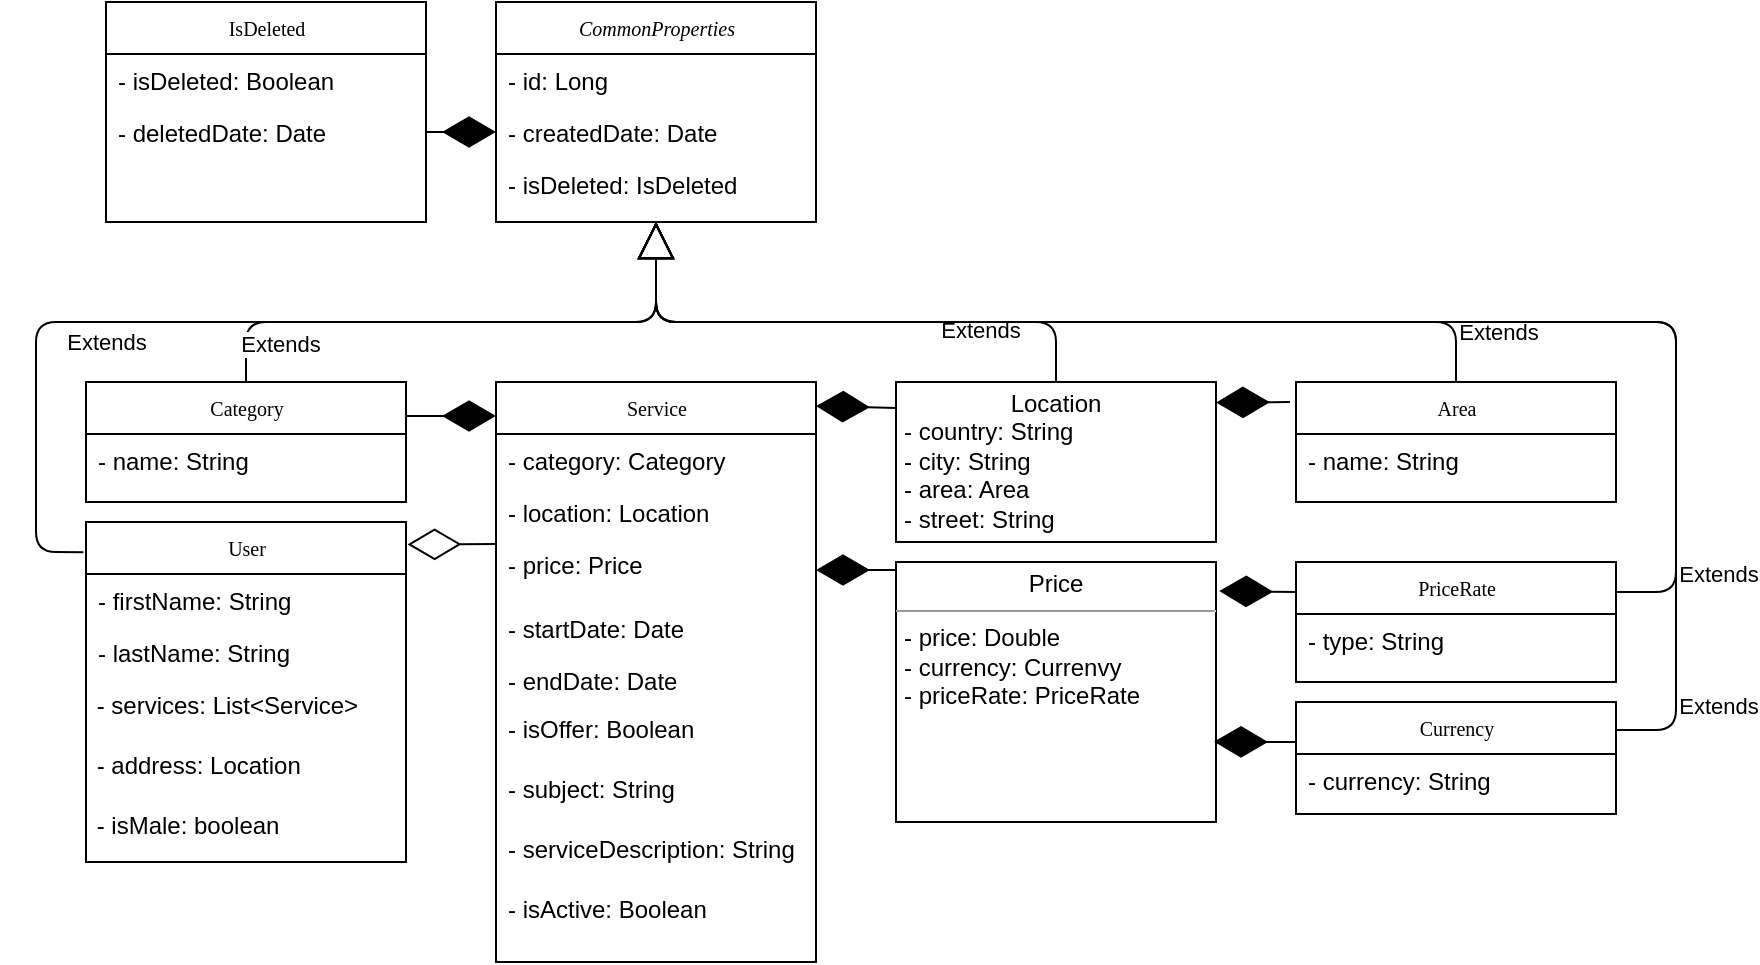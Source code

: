 <mxfile version="12.8.1" type="github">
  <diagram name="Page-1" id="c4acf3e9-155e-7222-9cf6-157b1a14988f">
    <mxGraphModel dx="1915" dy="1590" grid="1" gridSize="10" guides="1" tooltips="1" connect="1" arrows="1" fold="1" page="1" pageScale="1" pageWidth="850" pageHeight="1100" background="#ffffff" math="0" shadow="0">
      <root>
        <mxCell id="0" />
        <mxCell id="1" parent="0" />
        <mxCell id="17acba5748e5396b-20" value="Category" style="swimlane;html=1;fontStyle=0;childLayout=stackLayout;horizontal=1;startSize=26;fillColor=none;horizontalStack=0;resizeParent=1;resizeLast=0;collapsible=1;marginBottom=0;swimlaneFillColor=#ffffff;rounded=0;shadow=0;comic=0;labelBackgroundColor=none;strokeWidth=1;fontFamily=Verdana;fontSize=10;align=center;" parent="1" vertex="1">
          <mxGeometry x="-425" y="-550" width="160" height="60" as="geometry" />
        </mxCell>
        <mxCell id="DxIsQP9263FxMT1ZJkQR-26" value="- name: String" style="text;html=1;strokeColor=none;fillColor=none;align=left;verticalAlign=top;spacingLeft=4;spacingRight=4;whiteSpace=wrap;overflow=hidden;rotatable=0;points=[[0,0.5],[1,0.5]];portConstraint=eastwest;" parent="17acba5748e5396b-20" vertex="1">
          <mxGeometry y="26" width="160" height="30" as="geometry" />
        </mxCell>
        <mxCell id="17acba5748e5396b-30" value="Service" style="swimlane;html=1;fontStyle=0;childLayout=stackLayout;horizontal=1;startSize=26;fillColor=none;horizontalStack=0;resizeParent=1;resizeLast=0;collapsible=1;marginBottom=0;swimlaneFillColor=#ffffff;rounded=0;shadow=0;comic=0;labelBackgroundColor=none;strokeWidth=1;fontFamily=Verdana;fontSize=10;align=center;" parent="1" vertex="1">
          <mxGeometry x="-220" y="-550" width="160" height="290" as="geometry" />
        </mxCell>
        <mxCell id="17acba5748e5396b-31" value="- category: Category" style="text;html=1;strokeColor=none;fillColor=none;align=left;verticalAlign=top;spacingLeft=4;spacingRight=4;whiteSpace=wrap;overflow=hidden;rotatable=0;points=[[0,0.5],[1,0.5]];portConstraint=eastwest;" parent="17acba5748e5396b-30" vertex="1">
          <mxGeometry y="26" width="160" height="26" as="geometry" />
        </mxCell>
        <mxCell id="17acba5748e5396b-32" value="- location: Location" style="text;html=1;strokeColor=none;fillColor=none;align=left;verticalAlign=top;spacingLeft=4;spacingRight=4;whiteSpace=wrap;overflow=hidden;rotatable=0;points=[[0,0.5],[1,0.5]];portConstraint=eastwest;" parent="17acba5748e5396b-30" vertex="1">
          <mxGeometry y="52" width="160" height="26" as="geometry" />
        </mxCell>
        <mxCell id="17acba5748e5396b-33" value="- price: Price" style="text;html=1;strokeColor=none;fillColor=none;align=left;verticalAlign=top;spacingLeft=4;spacingRight=4;whiteSpace=wrap;overflow=hidden;rotatable=0;points=[[0,0.5],[1,0.5]];portConstraint=eastwest;" parent="17acba5748e5396b-30" vertex="1">
          <mxGeometry y="78" width="160" height="32" as="geometry" />
        </mxCell>
        <mxCell id="zWuEhCJksEVTQqrsZCxa-1" value="- startDate: Date" style="text;html=1;strokeColor=none;fillColor=none;align=left;verticalAlign=top;spacingLeft=4;spacingRight=4;whiteSpace=wrap;overflow=hidden;rotatable=0;points=[[0,0.5],[1,0.5]];portConstraint=eastwest;" parent="17acba5748e5396b-30" vertex="1">
          <mxGeometry y="110" width="160" height="26" as="geometry" />
        </mxCell>
        <mxCell id="zWuEhCJksEVTQqrsZCxa-2" value="- endDate: Date" style="text;html=1;strokeColor=none;fillColor=none;align=left;verticalAlign=top;spacingLeft=4;spacingRight=4;whiteSpace=wrap;overflow=hidden;rotatable=0;points=[[0,0.5],[1,0.5]];portConstraint=eastwest;" parent="17acba5748e5396b-30" vertex="1">
          <mxGeometry y="136" width="160" height="24" as="geometry" />
        </mxCell>
        <mxCell id="zWuEhCJksEVTQqrsZCxa-3" value="- isOffer: Boolean" style="text;html=1;strokeColor=none;fillColor=none;align=left;verticalAlign=top;spacingLeft=4;spacingRight=4;whiteSpace=wrap;overflow=hidden;rotatable=0;points=[[0,0.5],[1,0.5]];portConstraint=eastwest;" parent="17acba5748e5396b-30" vertex="1">
          <mxGeometry y="160" width="160" height="30" as="geometry" />
        </mxCell>
        <mxCell id="zWuEhCJksEVTQqrsZCxa-5" value="- subject: String" style="text;html=1;strokeColor=none;fillColor=none;align=left;verticalAlign=top;spacingLeft=4;spacingRight=4;whiteSpace=wrap;overflow=hidden;rotatable=0;points=[[0,0.5],[1,0.5]];portConstraint=eastwest;" parent="17acba5748e5396b-30" vertex="1">
          <mxGeometry y="190" width="160" height="30" as="geometry" />
        </mxCell>
        <mxCell id="zWuEhCJksEVTQqrsZCxa-6" value="- serviceDescription: String" style="text;html=1;strokeColor=none;fillColor=none;align=left;verticalAlign=top;spacingLeft=4;spacingRight=4;whiteSpace=wrap;overflow=hidden;rotatable=0;points=[[0,0.5],[1,0.5]];portConstraint=eastwest;" parent="17acba5748e5396b-30" vertex="1">
          <mxGeometry y="220" width="160" height="30" as="geometry" />
        </mxCell>
        <mxCell id="zWuEhCJksEVTQqrsZCxa-8" value="- isActive: Boolean" style="text;html=1;strokeColor=none;fillColor=none;align=left;verticalAlign=top;spacingLeft=4;spacingRight=4;whiteSpace=wrap;overflow=hidden;rotatable=0;points=[[0,0.5],[1,0.5]];portConstraint=eastwest;" parent="17acba5748e5396b-30" vertex="1">
          <mxGeometry y="250" width="160" height="30" as="geometry" />
        </mxCell>
        <mxCell id="5d2195bd80daf111-10" value="&lt;p style=&quot;margin: 0px ; margin-top: 4px ; text-align: center&quot;&gt;Location&lt;/p&gt;&lt;p style=&quot;margin: 0px ; margin-left: 4px&quot;&gt;- country: String&lt;/p&gt;&lt;p style=&quot;margin: 0px ; margin-left: 4px&quot;&gt;- city: String&lt;/p&gt;&lt;p style=&quot;margin: 0px ; margin-left: 4px&quot;&gt;- area: Area&lt;/p&gt;&lt;p style=&quot;margin: 0px ; margin-left: 4px&quot;&gt;- street: String&lt;/p&gt;" style="verticalAlign=top;align=left;overflow=fill;fontSize=12;fontFamily=Helvetica;html=1;rounded=0;shadow=0;comic=0;labelBackgroundColor=none;strokeWidth=1" parent="1" vertex="1">
          <mxGeometry x="-20" y="-550" width="160" height="80" as="geometry" />
        </mxCell>
        <mxCell id="5d2195bd80daf111-15" value="&lt;p style=&quot;margin: 0px ; margin-top: 4px ; text-align: center&quot;&gt;Price&lt;/p&gt;&lt;hr size=&quot;1&quot;&gt;&lt;p style=&quot;margin: 0px ; margin-left: 4px&quot;&gt;- price: Double&lt;/p&gt;&lt;p style=&quot;margin: 0px ; margin-left: 4px&quot;&gt;- currency: Currenvy&lt;/p&gt;&lt;p style=&quot;margin: 0px ; margin-left: 4px&quot;&gt;- priceRate: PriceRate&lt;/p&gt;" style="verticalAlign=top;align=left;overflow=fill;fontSize=12;fontFamily=Helvetica;html=1;rounded=0;shadow=0;comic=0;labelBackgroundColor=none;strokeWidth=1" parent="1" vertex="1">
          <mxGeometry x="-20" y="-460" width="160" height="130" as="geometry" />
        </mxCell>
        <mxCell id="DxIsQP9263FxMT1ZJkQR-27" value="IsDeleted" style="swimlane;html=1;fontStyle=0;childLayout=stackLayout;horizontal=1;startSize=26;fillColor=none;horizontalStack=0;resizeParent=1;resizeLast=0;collapsible=1;marginBottom=0;swimlaneFillColor=#ffffff;rounded=0;shadow=0;comic=0;labelBackgroundColor=none;strokeWidth=1;fontFamily=Verdana;fontSize=10;align=center;" parent="1" vertex="1">
          <mxGeometry x="-415" y="-740" width="160" height="110" as="geometry" />
        </mxCell>
        <mxCell id="DxIsQP9263FxMT1ZJkQR-28" value="- isDeleted: Boolean" style="text;html=1;strokeColor=none;fillColor=none;align=left;verticalAlign=top;spacingLeft=4;spacingRight=4;whiteSpace=wrap;overflow=hidden;rotatable=0;points=[[0,0.5],[1,0.5]];portConstraint=eastwest;" parent="DxIsQP9263FxMT1ZJkQR-27" vertex="1">
          <mxGeometry y="26" width="160" height="26" as="geometry" />
        </mxCell>
        <mxCell id="DxIsQP9263FxMT1ZJkQR-29" value="- deletedDate: Date" style="text;html=1;strokeColor=none;fillColor=none;align=left;verticalAlign=top;spacingLeft=4;spacingRight=4;whiteSpace=wrap;overflow=hidden;rotatable=0;points=[[0,0.5],[1,0.5]];portConstraint=eastwest;" parent="DxIsQP9263FxMT1ZJkQR-27" vertex="1">
          <mxGeometry y="52" width="160" height="26" as="geometry" />
        </mxCell>
        <mxCell id="ztwFjhEFwHQVpPUq619F-6" value="PriceRate" style="swimlane;html=1;fontStyle=0;childLayout=stackLayout;horizontal=1;startSize=26;fillColor=none;horizontalStack=0;resizeParent=1;resizeLast=0;collapsible=1;marginBottom=0;swimlaneFillColor=#ffffff;rounded=0;shadow=0;comic=0;labelBackgroundColor=none;strokeWidth=1;fontFamily=Verdana;fontSize=10;align=center;" parent="1" vertex="1">
          <mxGeometry x="180" y="-460" width="160" height="60" as="geometry" />
        </mxCell>
        <mxCell id="ztwFjhEFwHQVpPUq619F-8" value="- type: String" style="text;html=1;strokeColor=none;fillColor=none;align=left;verticalAlign=top;spacingLeft=4;spacingRight=4;whiteSpace=wrap;overflow=hidden;rotatable=0;points=[[0,0.5],[1,0.5]];portConstraint=eastwest;" parent="ztwFjhEFwHQVpPUq619F-6" vertex="1">
          <mxGeometry y="26" width="160" height="34" as="geometry" />
        </mxCell>
        <mxCell id="ztwFjhEFwHQVpPUq619F-17" value="" style="endArrow=diamondThin;endFill=1;endSize=24;html=1;exitX=0;exitY=0.25;exitDx=0;exitDy=0;entryX=1.01;entryY=0.112;entryDx=0;entryDy=0;entryPerimeter=0;" parent="1" source="ztwFjhEFwHQVpPUq619F-6" target="5d2195bd80daf111-15" edge="1">
          <mxGeometry width="160" relative="1" as="geometry">
            <mxPoint x="-440" y="200" as="sourcePoint" />
            <mxPoint x="120" y="-535" as="targetPoint" />
            <Array as="points" />
          </mxGeometry>
        </mxCell>
        <mxCell id="ztwFjhEFwHQVpPUq619F-34" value="&lt;i&gt;CommonProperties&lt;/i&gt;" style="swimlane;html=1;fontStyle=0;childLayout=stackLayout;horizontal=1;startSize=26;fillColor=none;horizontalStack=0;resizeParent=1;resizeLast=0;collapsible=1;marginBottom=0;swimlaneFillColor=#ffffff;rounded=0;shadow=0;comic=0;labelBackgroundColor=none;strokeWidth=1;fontFamily=Verdana;fontSize=10;align=center;" parent="1" vertex="1">
          <mxGeometry x="-220" y="-740" width="160" height="110" as="geometry" />
        </mxCell>
        <mxCell id="ztwFjhEFwHQVpPUq619F-35" value="- id: Long" style="text;html=1;strokeColor=none;fillColor=none;align=left;verticalAlign=top;spacingLeft=4;spacingRight=4;whiteSpace=wrap;overflow=hidden;rotatable=0;points=[[0,0.5],[1,0.5]];portConstraint=eastwest;" parent="ztwFjhEFwHQVpPUq619F-34" vertex="1">
          <mxGeometry y="26" width="160" height="26" as="geometry" />
        </mxCell>
        <mxCell id="ztwFjhEFwHQVpPUq619F-36" value="- createdDate: Date" style="text;html=1;strokeColor=none;fillColor=none;align=left;verticalAlign=top;spacingLeft=4;spacingRight=4;whiteSpace=wrap;overflow=hidden;rotatable=0;points=[[0,0.5],[1,0.5]];portConstraint=eastwest;" parent="ztwFjhEFwHQVpPUq619F-34" vertex="1">
          <mxGeometry y="52" width="160" height="26" as="geometry" />
        </mxCell>
        <mxCell id="ztwFjhEFwHQVpPUq619F-38" value="- isDeleted: IsDeleted" style="text;html=1;strokeColor=none;fillColor=none;align=left;verticalAlign=top;spacingLeft=4;spacingRight=4;whiteSpace=wrap;overflow=hidden;rotatable=0;points=[[0,0.5],[1,0.5]];portConstraint=eastwest;" parent="ztwFjhEFwHQVpPUq619F-34" vertex="1">
          <mxGeometry y="78" width="160" height="26" as="geometry" />
        </mxCell>
        <mxCell id="ztwFjhEFwHQVpPUq619F-37" value="" style="endArrow=diamondThin;endFill=1;endSize=24;html=1;exitX=1;exitY=0.5;exitDx=0;exitDy=0;entryX=0;entryY=0.5;entryDx=0;entryDy=0;" parent="1" source="DxIsQP9263FxMT1ZJkQR-29" target="ztwFjhEFwHQVpPUq619F-36" edge="1">
          <mxGeometry width="160" relative="1" as="geometry">
            <mxPoint x="-560" y="207" as="sourcePoint" />
            <mxPoint x="-343.56" y="281.812" as="targetPoint" />
          </mxGeometry>
        </mxCell>
        <mxCell id="ztwFjhEFwHQVpPUq619F-42" value="Extends" style="endArrow=block;endSize=16;endFill=0;html=1;entryX=0.5;entryY=1;entryDx=0;entryDy=0;exitX=0.5;exitY=0;exitDx=0;exitDy=0;" parent="1" target="ztwFjhEFwHQVpPUq619F-34" edge="1" source="5d2195bd80daf111-10">
          <mxGeometry x="-0.516" y="5" width="160" relative="1" as="geometry">
            <mxPoint x="-345" y="40" as="sourcePoint" />
            <mxPoint x="-320" y="170" as="targetPoint" />
            <Array as="points">
              <mxPoint x="60" y="-580" />
              <mxPoint x="-140" y="-580" />
            </Array>
            <mxPoint y="-1" as="offset" />
          </mxGeometry>
        </mxCell>
        <mxCell id="ztwFjhEFwHQVpPUq619F-43" value="Extends" style="endArrow=block;endSize=16;endFill=0;html=1;exitX=0.5;exitY=0;exitDx=0;exitDy=0;" parent="1" source="17acba5748e5396b-20" edge="1">
          <mxGeometry x="-0.673" y="-11" width="160" relative="1" as="geometry">
            <mxPoint y="459" as="sourcePoint" />
            <mxPoint x="-140" y="-630" as="targetPoint" />
            <Array as="points">
              <mxPoint x="-345" y="-580" />
              <mxPoint x="-140" y="-580" />
            </Array>
            <mxPoint as="offset" />
          </mxGeometry>
        </mxCell>
        <mxCell id="ztwFjhEFwHQVpPUq619F-45" value="Extends" style="endArrow=block;endSize=16;endFill=0;html=1;exitX=1;exitY=0.25;exitDx=0;exitDy=0;" parent="1" source="ztwFjhEFwHQVpPUq619F-6" edge="1">
          <mxGeometry x="-0.893" y="-21" width="160" relative="1" as="geometry">
            <mxPoint x="370" y="-460" as="sourcePoint" />
            <mxPoint x="-140" y="-630" as="targetPoint" />
            <Array as="points">
              <mxPoint x="370" y="-445" />
              <mxPoint x="370" y="-580" />
              <mxPoint x="-140" y="-580" />
            </Array>
            <mxPoint as="offset" />
          </mxGeometry>
        </mxCell>
        <mxCell id="_KMC38DOttRhCcEWU3Ac-1" value="User" style="swimlane;html=1;fontStyle=0;childLayout=stackLayout;horizontal=1;startSize=26;fillColor=none;horizontalStack=0;resizeParent=1;resizeLast=0;collapsible=1;marginBottom=0;swimlaneFillColor=#ffffff;rounded=0;shadow=0;comic=0;labelBackgroundColor=none;strokeWidth=1;fontFamily=Verdana;fontSize=10;align=center;" parent="1" vertex="1">
          <mxGeometry x="-425" y="-480" width="160" height="170" as="geometry" />
        </mxCell>
        <mxCell id="_KMC38DOttRhCcEWU3Ac-2" value="- firstName: String" style="text;html=1;strokeColor=none;fillColor=none;align=left;verticalAlign=top;spacingLeft=4;spacingRight=4;whiteSpace=wrap;overflow=hidden;rotatable=0;points=[[0,0.5],[1,0.5]];portConstraint=eastwest;" parent="_KMC38DOttRhCcEWU3Ac-1" vertex="1">
          <mxGeometry y="26" width="160" height="26" as="geometry" />
        </mxCell>
        <mxCell id="_KMC38DOttRhCcEWU3Ac-3" value="- lastName: String" style="text;html=1;strokeColor=none;fillColor=none;align=left;verticalAlign=top;spacingLeft=4;spacingRight=4;whiteSpace=wrap;overflow=hidden;rotatable=0;points=[[0,0.5],[1,0.5]];portConstraint=eastwest;" parent="_KMC38DOttRhCcEWU3Ac-1" vertex="1">
          <mxGeometry y="52" width="160" height="26" as="geometry" />
        </mxCell>
        <mxCell id="_KMC38DOttRhCcEWU3Ac-4" value="&amp;nbsp;- services: List&amp;lt;Service&amp;gt;" style="text;html=1;" parent="_KMC38DOttRhCcEWU3Ac-1" vertex="1">
          <mxGeometry y="78" width="160" height="30" as="geometry" />
        </mxCell>
        <mxCell id="_KMC38DOttRhCcEWU3Ac-7" value="&amp;nbsp;- address: Location" style="text;html=1;" parent="_KMC38DOttRhCcEWU3Ac-1" vertex="1">
          <mxGeometry y="108" width="160" height="30" as="geometry" />
        </mxCell>
        <mxCell id="_KMC38DOttRhCcEWU3Ac-8" value="&amp;nbsp;- isMale: boolean" style="text;html=1;" parent="_KMC38DOttRhCcEWU3Ac-1" vertex="1">
          <mxGeometry y="138" width="160" height="30" as="geometry" />
        </mxCell>
        <mxCell id="_KMC38DOttRhCcEWU3Ac-5" value="" style="endArrow=diamondThin;endFill=0;endSize=24;html=1;entryX=1.005;entryY=0.066;entryDx=0;entryDy=0;entryPerimeter=0;" parent="1" target="_KMC38DOttRhCcEWU3Ac-1" edge="1">
          <mxGeometry width="160" relative="1" as="geometry">
            <mxPoint x="-220" y="-469" as="sourcePoint" />
            <mxPoint x="-560" y="-580" as="targetPoint" />
            <Array as="points" />
          </mxGeometry>
        </mxCell>
        <mxCell id="ztwFjhEFwHQVpPUq619F-12" value="Currency" style="swimlane;html=1;fontStyle=0;childLayout=stackLayout;horizontal=1;startSize=26;fillColor=none;horizontalStack=0;resizeParent=1;resizeLast=0;collapsible=1;marginBottom=0;swimlaneFillColor=#ffffff;rounded=0;shadow=0;comic=0;labelBackgroundColor=none;strokeWidth=1;fontFamily=Verdana;fontSize=10;align=center;" parent="1" vertex="1">
          <mxGeometry x="180" y="-390" width="160" height="56" as="geometry" />
        </mxCell>
        <mxCell id="ztwFjhEFwHQVpPUq619F-14" value="- currency:&amp;nbsp;String" style="text;html=1;strokeColor=none;fillColor=none;align=left;verticalAlign=top;spacingLeft=4;spacingRight=4;whiteSpace=wrap;overflow=hidden;rotatable=0;points=[[0,0.5],[1,0.5]];portConstraint=eastwest;" parent="ztwFjhEFwHQVpPUq619F-12" vertex="1">
          <mxGeometry y="26" width="160" height="30" as="geometry" />
        </mxCell>
        <mxCell id="x3K7wTu7mBivTrbuIcmW-5" value="" style="endArrow=diamondThin;endFill=1;endSize=24;html=1;entryX=0.994;entryY=0.691;entryDx=0;entryDy=0;entryPerimeter=0;" edge="1" parent="1" target="5d2195bd80daf111-15">
          <mxGeometry width="160" relative="1" as="geometry">
            <mxPoint x="180" y="-370" as="sourcePoint" />
            <mxPoint x="139" y="-405" as="targetPoint" />
            <Array as="points" />
          </mxGeometry>
        </mxCell>
        <mxCell id="ztwFjhEFwHQVpPUq619F-1" value="Area" style="swimlane;html=1;fontStyle=0;childLayout=stackLayout;horizontal=1;startSize=26;fillColor=none;horizontalStack=0;resizeParent=1;resizeLast=0;collapsible=1;marginBottom=0;swimlaneFillColor=#ffffff;rounded=0;shadow=0;comic=0;labelBackgroundColor=none;strokeWidth=1;fontFamily=Verdana;fontSize=10;align=center;" parent="1" vertex="1">
          <mxGeometry x="180" y="-550" width="160" height="60" as="geometry" />
        </mxCell>
        <mxCell id="ztwFjhEFwHQVpPUq619F-3" value="- name: String" style="text;html=1;strokeColor=none;fillColor=none;align=left;verticalAlign=top;spacingLeft=4;spacingRight=4;whiteSpace=wrap;overflow=hidden;rotatable=0;points=[[0,0.5],[1,0.5]];portConstraint=eastwest;" parent="ztwFjhEFwHQVpPUq619F-1" vertex="1">
          <mxGeometry y="26" width="160" height="30" as="geometry" />
        </mxCell>
        <mxCell id="x3K7wTu7mBivTrbuIcmW-6" value="Extends" style="endArrow=block;endSize=16;endFill=0;html=1;exitX=-0.008;exitY=0.089;exitDx=0;exitDy=0;exitPerimeter=0;" edge="1" parent="1" source="_KMC38DOttRhCcEWU3Ac-1">
          <mxGeometry x="-0.303" y="-10" width="160" relative="1" as="geometry">
            <mxPoint x="-480" y="-450" as="sourcePoint" />
            <mxPoint x="-140" y="-630" as="targetPoint" />
            <Array as="points">
              <mxPoint x="-450" y="-465" />
              <mxPoint x="-450" y="-580" />
              <mxPoint x="-260" y="-580" />
              <mxPoint x="-140" y="-580" />
            </Array>
            <mxPoint as="offset" />
          </mxGeometry>
        </mxCell>
        <mxCell id="x3K7wTu7mBivTrbuIcmW-7" value="" style="endArrow=diamondThin;endFill=1;endSize=24;html=1;" edge="1" parent="1">
          <mxGeometry width="160" relative="1" as="geometry">
            <mxPoint x="-20" y="-537" as="sourcePoint" />
            <mxPoint x="-60" y="-538" as="targetPoint" />
          </mxGeometry>
        </mxCell>
        <mxCell id="x3K7wTu7mBivTrbuIcmW-8" value="" style="endArrow=diamondThin;endFill=1;endSize=24;html=1;entryX=1;entryY=0.5;entryDx=0;entryDy=0;" edge="1" parent="1" target="17acba5748e5396b-33">
          <mxGeometry width="160" relative="1" as="geometry">
            <mxPoint x="-20" y="-456" as="sourcePoint" />
            <mxPoint x="-46.96" y="-526.713" as="targetPoint" />
          </mxGeometry>
        </mxCell>
        <mxCell id="x3K7wTu7mBivTrbuIcmW-9" value="Extends" style="endArrow=block;endSize=16;endFill=0;html=1;exitX=0.5;exitY=0;exitDx=0;exitDy=0;" edge="1" parent="1" source="ztwFjhEFwHQVpPUq619F-1">
          <mxGeometry x="-0.893" y="-21" width="160" relative="1" as="geometry">
            <mxPoint x="370" y="-450" as="sourcePoint" />
            <mxPoint x="-140" y="-630" as="targetPoint" />
            <Array as="points">
              <mxPoint x="260" y="-580" />
              <mxPoint x="-140" y="-580" />
            </Array>
            <mxPoint as="offset" />
          </mxGeometry>
        </mxCell>
        <mxCell id="x3K7wTu7mBivTrbuIcmW-11" value="" style="endArrow=diamondThin;endFill=1;endSize=24;html=1;entryX=1.019;entryY=0.043;entryDx=0;entryDy=0;entryPerimeter=0;" edge="1" parent="1">
          <mxGeometry width="160" relative="1" as="geometry">
            <mxPoint x="176.96" y="-540" as="sourcePoint" />
            <mxPoint x="140.0" y="-539.713" as="targetPoint" />
          </mxGeometry>
        </mxCell>
        <mxCell id="x3K7wTu7mBivTrbuIcmW-12" value="Extends" style="endArrow=block;endSize=16;endFill=0;html=1;exitX=1;exitY=0.25;exitDx=0;exitDy=0;" edge="1" parent="1" source="ztwFjhEFwHQVpPUq619F-12">
          <mxGeometry x="-0.893" y="-21" width="160" relative="1" as="geometry">
            <mxPoint x="340" y="-465" as="sourcePoint" />
            <mxPoint x="-140" y="-630" as="targetPoint" />
            <Array as="points">
              <mxPoint x="370" y="-376" />
              <mxPoint x="370" y="-580" />
              <mxPoint x="-140" y="-580" />
            </Array>
            <mxPoint as="offset" />
          </mxGeometry>
        </mxCell>
        <mxCell id="x3K7wTu7mBivTrbuIcmW-13" value="" style="endArrow=diamondThin;endFill=1;endSize=24;html=1;" edge="1" parent="1">
          <mxGeometry width="160" relative="1" as="geometry">
            <mxPoint x="-265" y="-533" as="sourcePoint" />
            <mxPoint x="-220" y="-533" as="targetPoint" />
          </mxGeometry>
        </mxCell>
      </root>
    </mxGraphModel>
  </diagram>
</mxfile>
